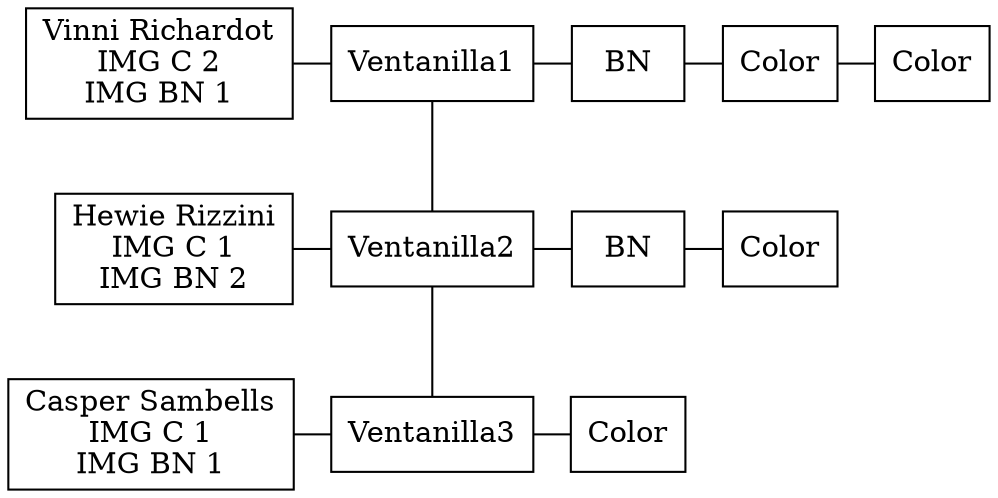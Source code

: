 digraph listaVentanillas {
node[shape=box]
edge[arrowhead=none]
0 [label=Ventanilla1]
1 [label="Vinni Richardot\nIMG C 2\nIMG BN 1"]
2[label=BN]
3[label=Color]
4[label=Color]
5 [label=Ventanilla2]
6 [label="Hewie Rizzini\nIMG C 1\nIMG BN 2"]
7[label=BN]
8[label=Color]
9 [label=Ventanilla3]
10 [label="Casper Sambells\nIMG C 1\nIMG BN 1"]
11[label=Color]
1->0
0->2
2->3
3->4
0->5
6->5
5->7
7->8
5->9
10->9
9->11
{rank=same; 1; 0}
{rank=same; 0; 2}
{rank=same; 2; 3}
{rank=same; 3; 4}
{rank=same; 6; 5}
{rank=same; 5; 7}
{rank=same; 7; 8}
{rank=same; 10; 9}
{rank=same; 9; 11}
rankdir=TB
}